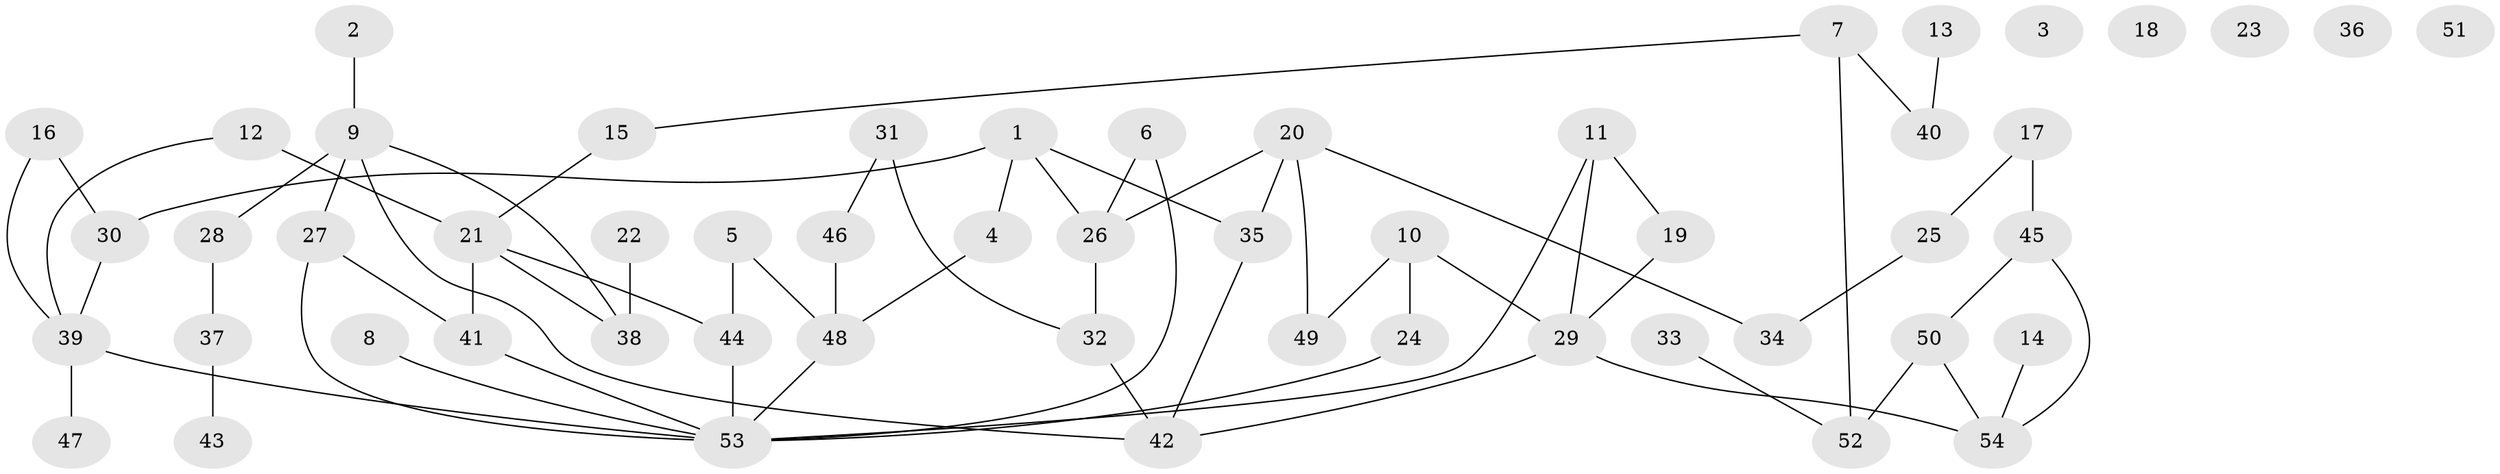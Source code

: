 // coarse degree distribution, {0: 0.3125, 1: 0.125, 2: 0.25, 3: 0.125, 4: 0.125, 6: 0.0625}
// Generated by graph-tools (version 1.1) at 2025/44/03/04/25 21:44:04]
// undirected, 54 vertices, 67 edges
graph export_dot {
graph [start="1"]
  node [color=gray90,style=filled];
  1;
  2;
  3;
  4;
  5;
  6;
  7;
  8;
  9;
  10;
  11;
  12;
  13;
  14;
  15;
  16;
  17;
  18;
  19;
  20;
  21;
  22;
  23;
  24;
  25;
  26;
  27;
  28;
  29;
  30;
  31;
  32;
  33;
  34;
  35;
  36;
  37;
  38;
  39;
  40;
  41;
  42;
  43;
  44;
  45;
  46;
  47;
  48;
  49;
  50;
  51;
  52;
  53;
  54;
  1 -- 4;
  1 -- 26;
  1 -- 30;
  1 -- 35;
  2 -- 9;
  4 -- 48;
  5 -- 44;
  5 -- 48;
  6 -- 26;
  6 -- 53;
  7 -- 15;
  7 -- 40;
  7 -- 52;
  8 -- 53;
  9 -- 27;
  9 -- 28;
  9 -- 38;
  9 -- 42;
  10 -- 24;
  10 -- 29;
  10 -- 49;
  11 -- 19;
  11 -- 29;
  11 -- 53;
  12 -- 21;
  12 -- 39;
  13 -- 40;
  14 -- 54;
  15 -- 21;
  16 -- 30;
  16 -- 39;
  17 -- 25;
  17 -- 45;
  19 -- 29;
  20 -- 26;
  20 -- 34;
  20 -- 35;
  20 -- 49;
  21 -- 38;
  21 -- 41;
  21 -- 44;
  22 -- 38;
  24 -- 53;
  25 -- 34;
  26 -- 32;
  27 -- 41;
  27 -- 53;
  28 -- 37;
  29 -- 42;
  29 -- 54;
  30 -- 39;
  31 -- 32;
  31 -- 46;
  32 -- 42;
  33 -- 52;
  35 -- 42;
  37 -- 43;
  39 -- 47;
  39 -- 53;
  41 -- 53;
  44 -- 53;
  45 -- 50;
  45 -- 54;
  46 -- 48;
  48 -- 53;
  50 -- 52;
  50 -- 54;
}
